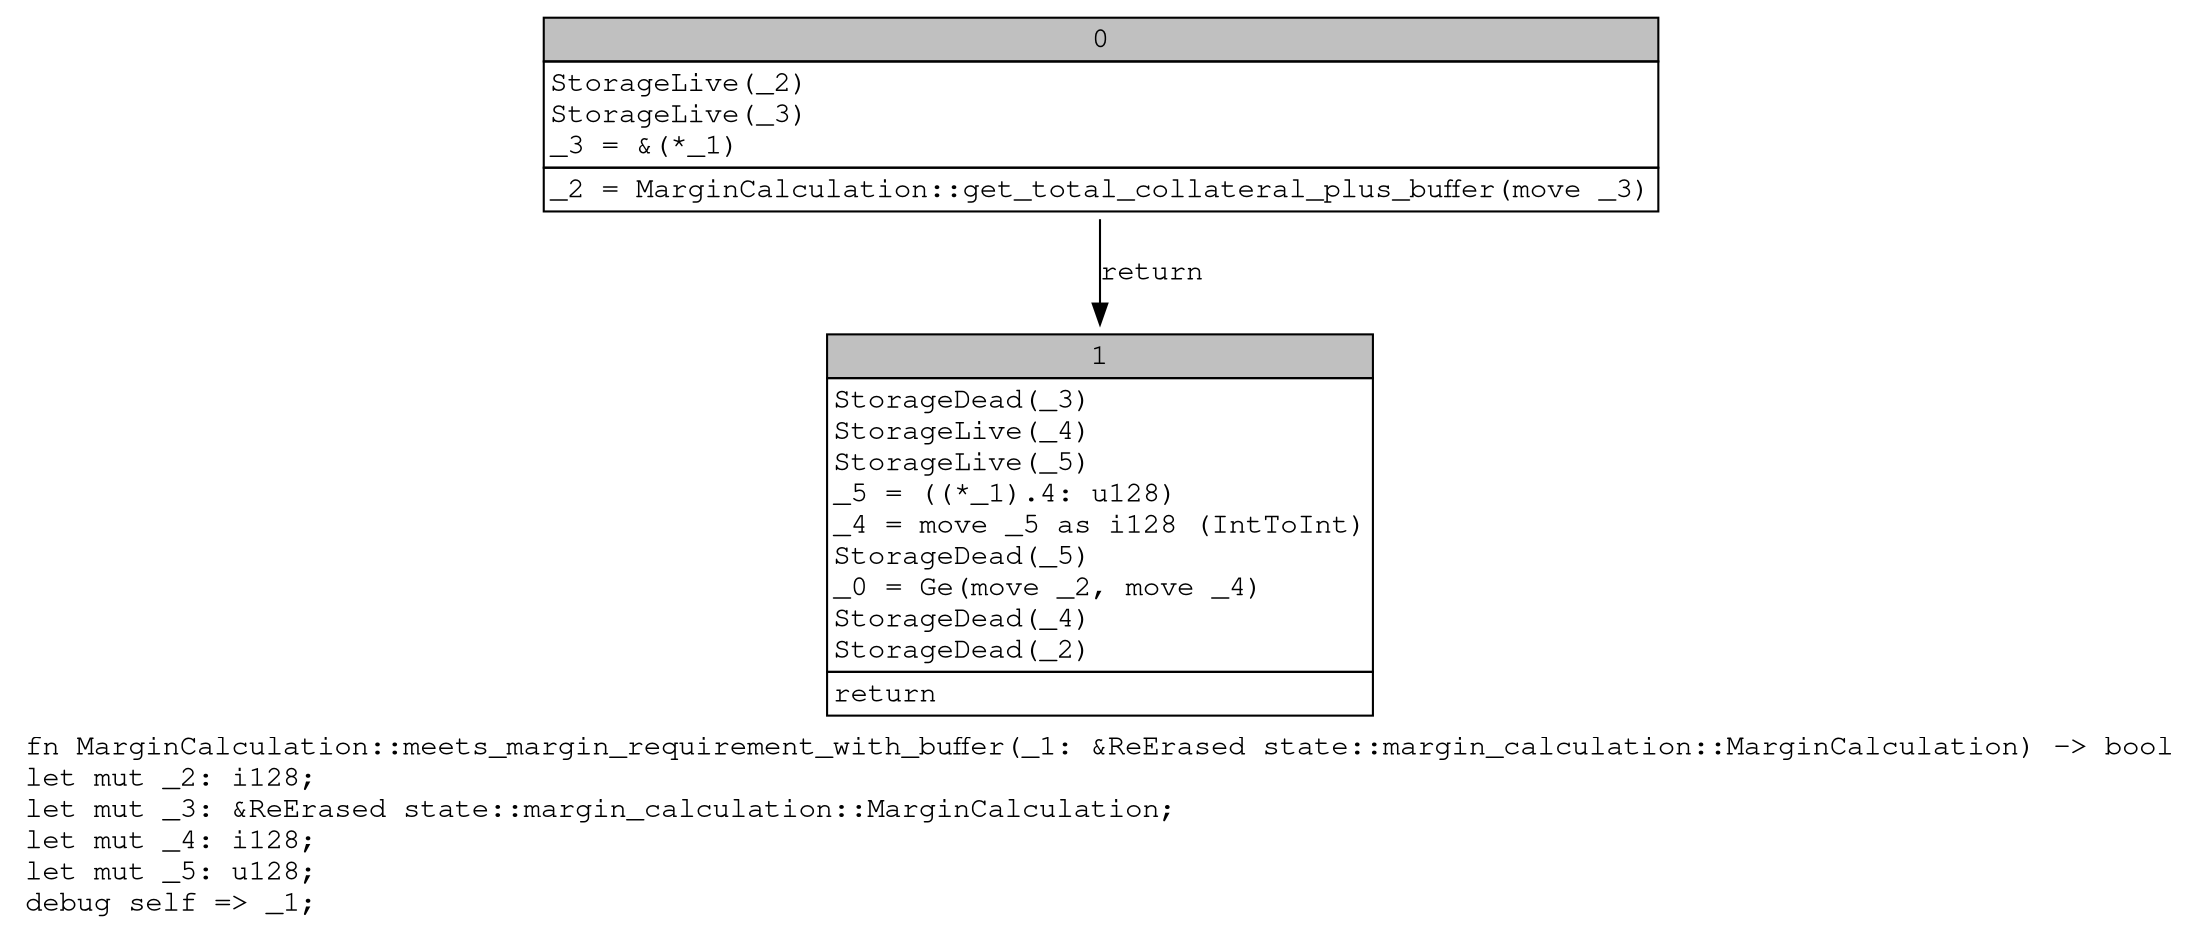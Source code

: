 digraph Mir_0_3453 {
    graph [fontname="Courier, monospace"];
    node [fontname="Courier, monospace"];
    edge [fontname="Courier, monospace"];
    label=<fn MarginCalculation::meets_margin_requirement_with_buffer(_1: &amp;ReErased state::margin_calculation::MarginCalculation) -&gt; bool<br align="left"/>let mut _2: i128;<br align="left"/>let mut _3: &amp;ReErased state::margin_calculation::MarginCalculation;<br align="left"/>let mut _4: i128;<br align="left"/>let mut _5: u128;<br align="left"/>debug self =&gt; _1;<br align="left"/>>;
    bb0__0_3453 [shape="none", label=<<table border="0" cellborder="1" cellspacing="0"><tr><td bgcolor="gray" align="center" colspan="1">0</td></tr><tr><td align="left" balign="left">StorageLive(_2)<br/>StorageLive(_3)<br/>_3 = &amp;(*_1)<br/></td></tr><tr><td align="left">_2 = MarginCalculation::get_total_collateral_plus_buffer(move _3)</td></tr></table>>];
    bb1__0_3453 [shape="none", label=<<table border="0" cellborder="1" cellspacing="0"><tr><td bgcolor="gray" align="center" colspan="1">1</td></tr><tr><td align="left" balign="left">StorageDead(_3)<br/>StorageLive(_4)<br/>StorageLive(_5)<br/>_5 = ((*_1).4: u128)<br/>_4 = move _5 as i128 (IntToInt)<br/>StorageDead(_5)<br/>_0 = Ge(move _2, move _4)<br/>StorageDead(_4)<br/>StorageDead(_2)<br/></td></tr><tr><td align="left">return</td></tr></table>>];
    bb0__0_3453 -> bb1__0_3453 [label="return"];
}
